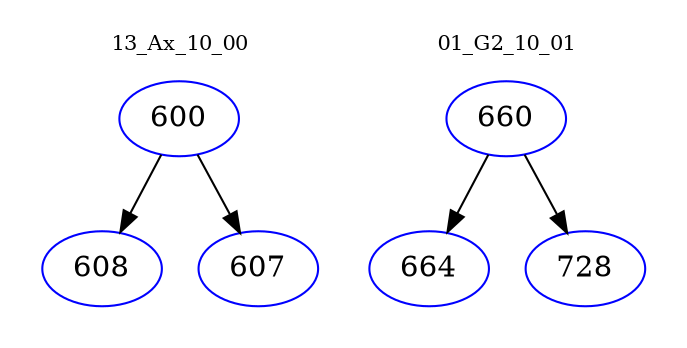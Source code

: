 digraph{
subgraph cluster_0 {
color = white
label = "13_Ax_10_00";
fontsize=10;
T0_600 [label="600", color="blue"]
T0_600 -> T0_608 [color="black"]
T0_608 [label="608", color="blue"]
T0_600 -> T0_607 [color="black"]
T0_607 [label="607", color="blue"]
}
subgraph cluster_1 {
color = white
label = "01_G2_10_01";
fontsize=10;
T1_660 [label="660", color="blue"]
T1_660 -> T1_664 [color="black"]
T1_664 [label="664", color="blue"]
T1_660 -> T1_728 [color="black"]
T1_728 [label="728", color="blue"]
}
}
